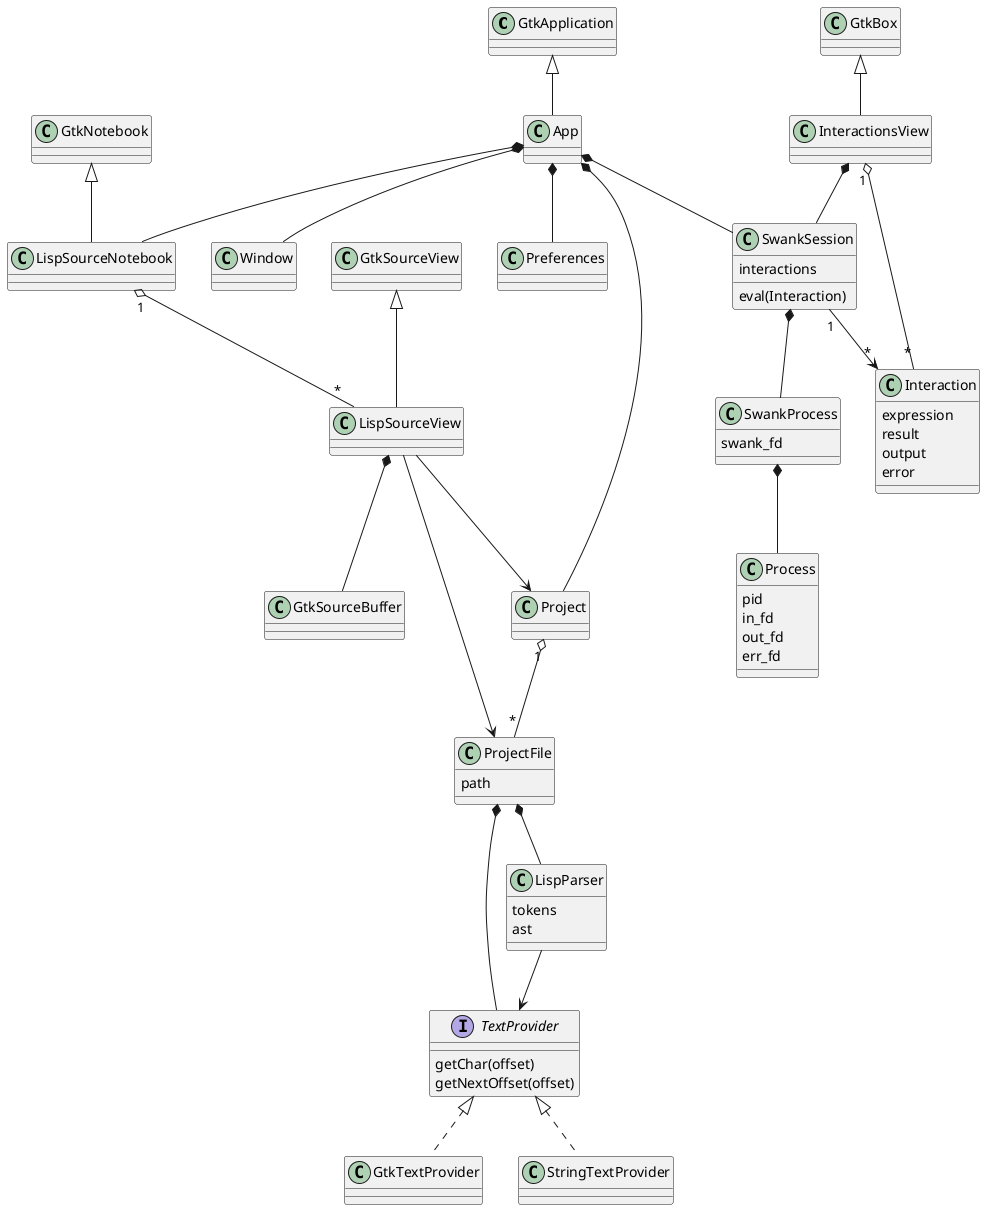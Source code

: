 @startuml

GtkApplication <|-- App
App *-- Project
App *-- SwankSession
App *-- Window
App *-- LispSourceNotebook
App *-- Preferences

GtkSourceView <|-- LispSourceView
LispSourceView *-- GtkSourceBuffer
LispSourceView --> Project
LispSourceView --> ProjectFile
GtkNotebook <|-- LispSourceNotebook
LispSourceNotebook "1" o-- "*" LispSourceView

Project "1" o-- "*" ProjectFile

ProjectFile *-- LispParser
ProjectFile *-- TextProvider
ProjectFile : path

GtkBox <|-- InteractionsView
InteractionsView "1" o-- "*" Interaction
InteractionsView *-- SwankSession
Interaction : expression
Interaction : result
Interaction : output
Interaction : error
SwankSession : eval(Interaction)
SwankSession : interactions
SwankSession "1" --> "*" Interaction
SwankSession *-- SwankProcess
SwankProcess *-- Process
SwankProcess : swank_fd

Process : pid
Process : in_fd
Process : out_fd
Process : err_fd

LispParser : tokens
LispParser : ast
LispParser --> TextProvider
interface TextProvider
TextProvider <|.. GtkTextProvider
TextProvider <|.. StringTextProvider
TextProvider : getChar(offset)
TextProvider : getNextOffset(offset)

@enduml
